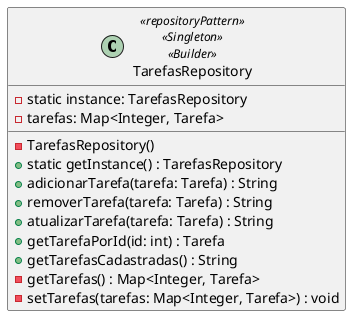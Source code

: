 @startuml

skinparam line ortho

class TarefasRepository <<repositoryPattern>> <<Singleton>> <<Builder>> {
    - static instance: TarefasRepository
    - tarefas: Map<Integer, Tarefa>
    - TarefasRepository()
    + static getInstance() : TarefasRepository
    + adicionarTarefa(tarefa: Tarefa) : String
    + removerTarefa(tarefa: Tarefa) : String
    + atualizarTarefa(tarefa: Tarefa) : String
    + getTarefaPorId(id: int) : Tarefa
    + getTarefasCadastradas() : String
    - getTarefas() : Map<Integer, Tarefa>
    - setTarefas(tarefas: Map<Integer, Tarefa>) : void
}

@enduml